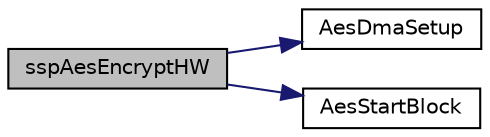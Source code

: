 digraph "sspAesEncryptHW"
{
  edge [fontname="Helvetica",fontsize="10",labelfontname="Helvetica",labelfontsize="10"];
  node [fontname="Helvetica",fontsize="10",shape=record];
  rankdir="LR";
  Node1 [label="sspAesEncryptHW",height=0.2,width=0.4,color="black", fillcolor="grey75", style="filled" fontcolor="black"];
  Node1 -> Node2 [color="midnightblue",fontsize="10",style="solid",fontname="Helvetica"];
  Node2 [label="AesDmaSetup",height=0.2,width=0.4,color="black", fillcolor="white", style="filled",URL="$_components_2hal_2target_2_c_c2540_e_b_2hal__aes_8h.html#ac39e2838eded2b8f3326cb0aacf60cc3"];
  Node1 -> Node3 [color="midnightblue",fontsize="10",style="solid",fontname="Helvetica"];
  Node3 [label="AesStartBlock",height=0.2,width=0.4,color="black", fillcolor="white", style="filled",URL="$_c_c2540_e_b_2hal__aes_8c.html#ac5c20415a5bec7a8793825f55f3a38ec"];
}

